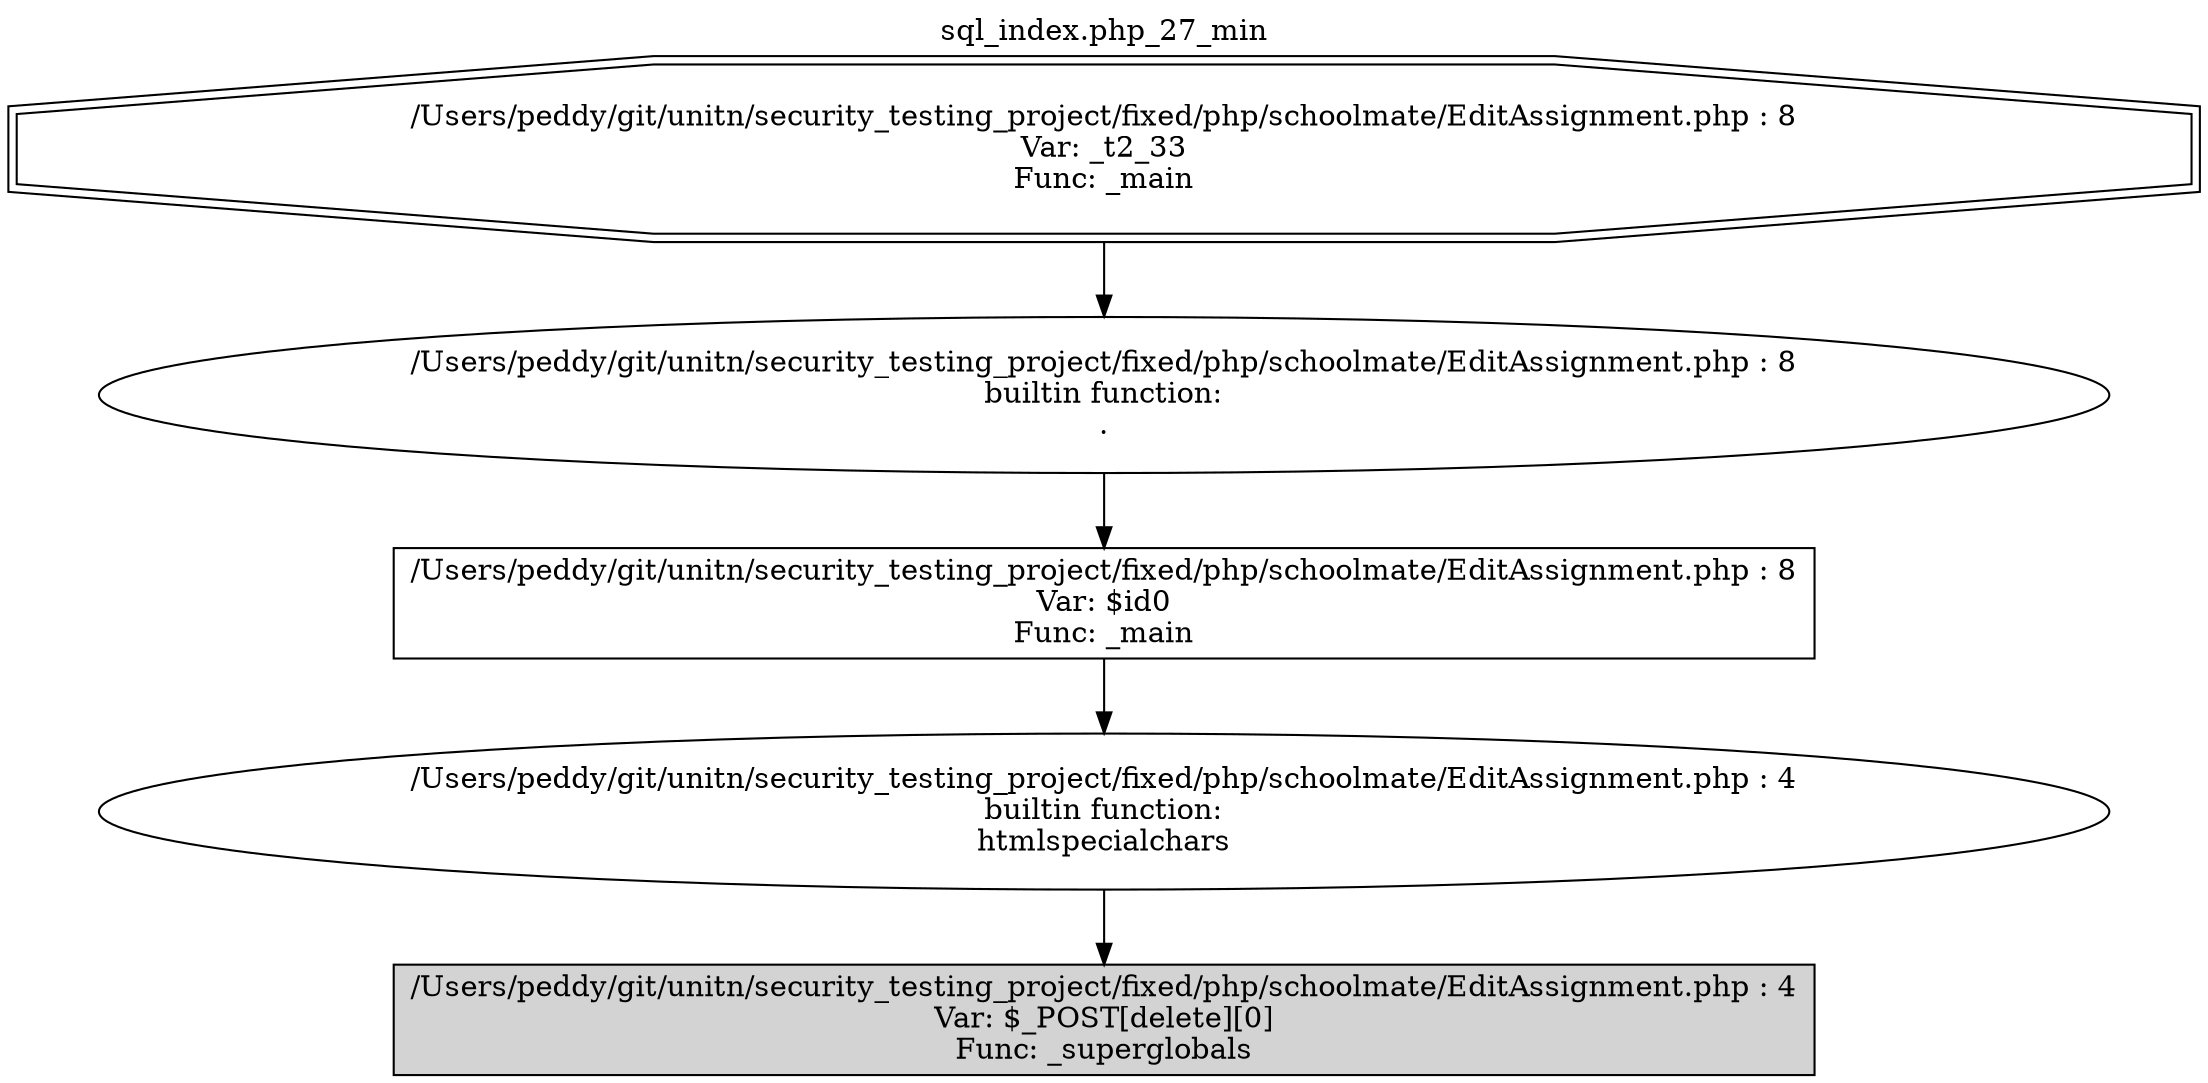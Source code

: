 digraph cfg {
  label="sql_index.php_27_min";
  labelloc=t;
  n1 [shape=doubleoctagon, label="/Users/peddy/git/unitn/security_testing_project/fixed/php/schoolmate/EditAssignment.php : 8\nVar: _t2_33\nFunc: _main\n"];
  n2 [shape=ellipse, label="/Users/peddy/git/unitn/security_testing_project/fixed/php/schoolmate/EditAssignment.php : 8\nbuiltin function:\n.\n"];
  n3 [shape=box, label="/Users/peddy/git/unitn/security_testing_project/fixed/php/schoolmate/EditAssignment.php : 8\nVar: $id0\nFunc: _main\n"];
  n4 [shape=ellipse, label="/Users/peddy/git/unitn/security_testing_project/fixed/php/schoolmate/EditAssignment.php : 4\nbuiltin function:\nhtmlspecialchars\n"];
  n5 [shape=box, label="/Users/peddy/git/unitn/security_testing_project/fixed/php/schoolmate/EditAssignment.php : 4\nVar: $_POST[delete][0]\nFunc: _superglobals\n",style=filled];
  n1 -> n2;
  n2 -> n3;
  n3 -> n4;
  n4 -> n5;
}
